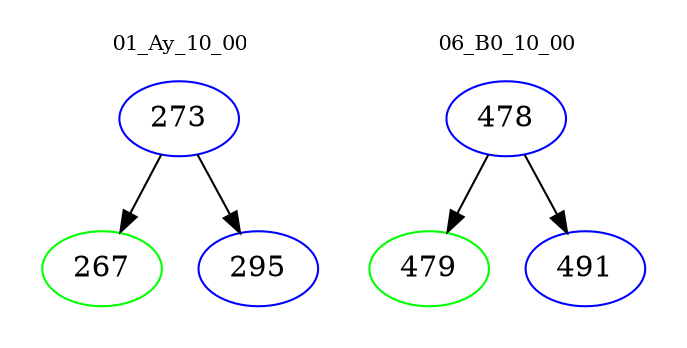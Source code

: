 digraph{
subgraph cluster_0 {
color = white
label = "01_Ay_10_00";
fontsize=10;
T0_273 [label="273", color="blue"]
T0_273 -> T0_267 [color="black"]
T0_267 [label="267", color="green"]
T0_273 -> T0_295 [color="black"]
T0_295 [label="295", color="blue"]
}
subgraph cluster_1 {
color = white
label = "06_B0_10_00";
fontsize=10;
T1_478 [label="478", color="blue"]
T1_478 -> T1_479 [color="black"]
T1_479 [label="479", color="green"]
T1_478 -> T1_491 [color="black"]
T1_491 [label="491", color="blue"]
}
}
